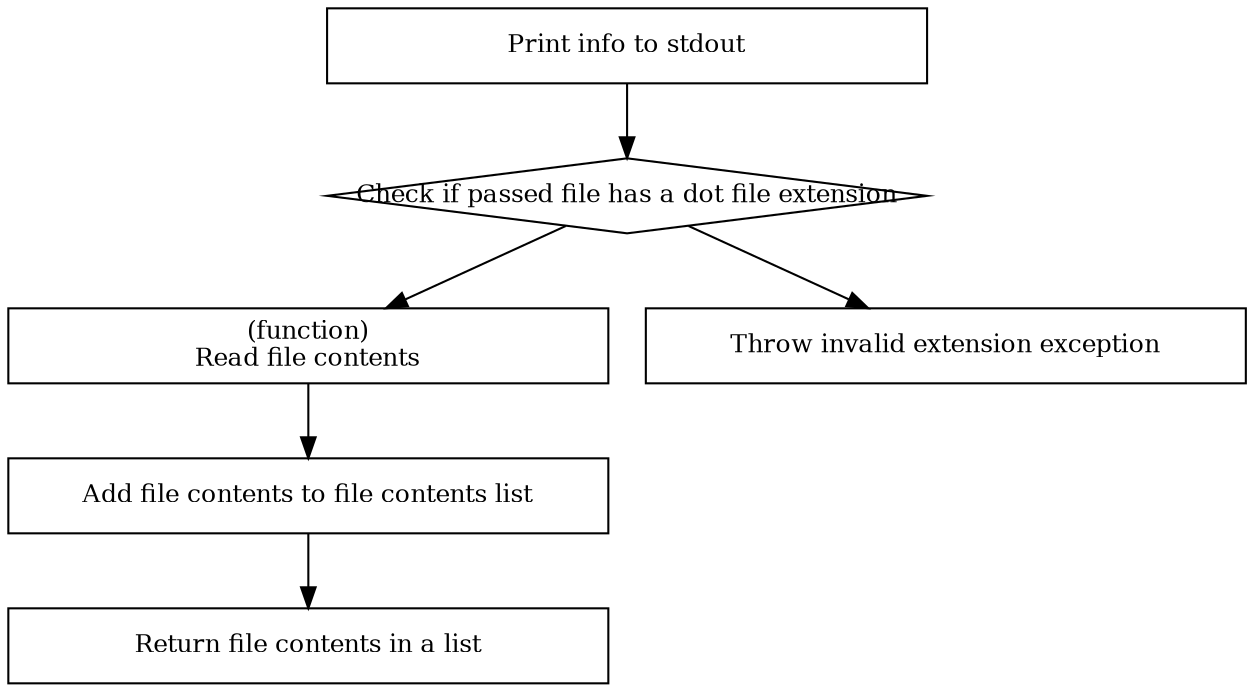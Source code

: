digraph "Read Single File" {
    rankdir="TB";
    node [shape="rectangle",fixedsize=true,height=0.5,width=4.0,fontsize=12];

    print_info [label="Print info to stdout"];
    check_dot_file [label="Check if passed file has a dot file extension",shape=diamond];
    read_file [label="(function)\nRead file contents"];
    add_contents [label="Add file contents to file contents list"];
    throw_exception [label="Throw invalid extension exception"];
    return_list [label="Return file contents in a list"];

    print_info -> check_dot_file -> read_file -> add_contents -> return_list;
    check_dot_file -> throw_exception;
}
